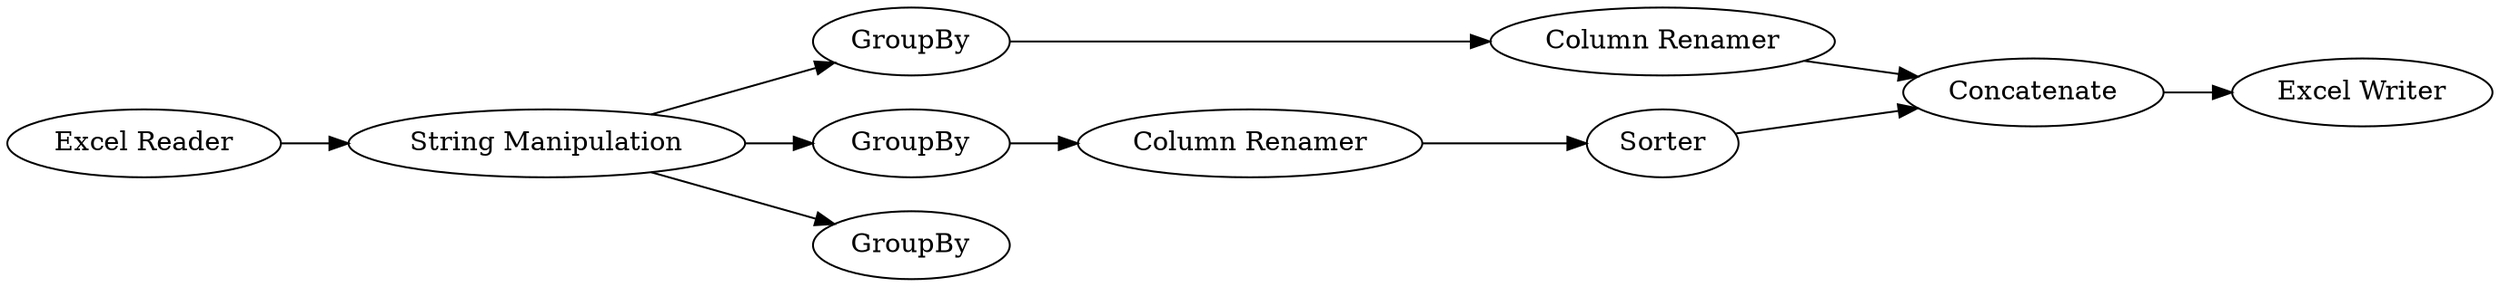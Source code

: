 digraph {
	"2170515353257089078_4" [label="Excel Writer"]
	"2170515353257089078_7" [label="Column Renamer"]
	"2170515353257089078_5" [label="Column Renamer"]
	"2170515353257089078_6" [label=GroupBy]
	"2170515353257089078_9" [label=Sorter]
	"2170515353257089078_8" [label=Concatenate]
	"2170515353257089078_2" [label=GroupBy]
	"2170515353257089078_10" [label=GroupBy]
	"2170515353257089078_3" [label="String Manipulation"]
	"2170515353257089078_1" [label="Excel Reader"]
	"2170515353257089078_3" -> "2170515353257089078_2"
	"2170515353257089078_2" -> "2170515353257089078_5"
	"2170515353257089078_3" -> "2170515353257089078_10"
	"2170515353257089078_9" -> "2170515353257089078_8"
	"2170515353257089078_8" -> "2170515353257089078_4"
	"2170515353257089078_5" -> "2170515353257089078_9"
	"2170515353257089078_3" -> "2170515353257089078_6"
	"2170515353257089078_6" -> "2170515353257089078_7"
	"2170515353257089078_7" -> "2170515353257089078_8"
	"2170515353257089078_1" -> "2170515353257089078_3"
	rankdir=LR
}
